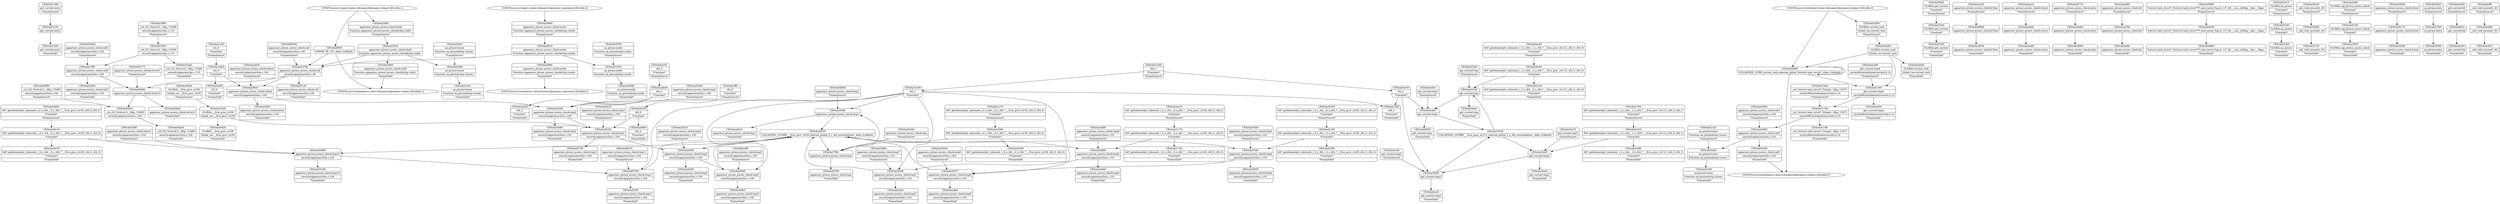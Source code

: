 digraph {
	CE0x4a51230 [shape=record,shape=Mrecord,label="{CE0x4a51230|get_current:entry}"]
	CE0x4a63c20 [shape=record,shape=Mrecord,label="{CE0x4a63c20|i64*_getelementptr_inbounds_(_2_x_i64_,_2_x_i64_*___llvm_gcov_ctr112,_i64_0,_i64_0)|*Constant*|*SummSink*}"]
	CE0x4a4ca90 [shape=record,shape=Mrecord,label="{CE0x4a4ca90|get_current:tmp4|./arch/x86/include/asm/current.h,14|*SummSource*}"]
	CE0x4a355b0 [shape=record,shape=Mrecord,label="{CE0x4a355b0|apparmor_ptrace_access_check:tmp8|security/apparmor/lsm.c,103|*SummSource*}"]
	CE0x4a280e0 [shape=record,shape=Mrecord,label="{CE0x4a280e0|apparmor_ptrace_access_check:tobool|security/apparmor/lsm.c,100}"]
	CE0x4a4cc50 [shape=record,shape=Mrecord,label="{CE0x4a4cc50|get_current:tmp3|*SummSource*}"]
	CE0x4a56880 [shape=record,shape=Mrecord,label="{CE0x4a56880|_ret_i32_%retval.0,_!dbg_!15480|security/apparmor/lsm.c,104|*SummSource*}"]
	CE0x4a5d360 [shape=record,shape=Mrecord,label="{CE0x4a5d360|GLOBAL:current_task|Global_var:current_task|*SummSource*}"]
	CE0x4a43450 [shape=record,shape=Mrecord,label="{CE0x4a43450|GLOBAL:get_current|*Constant*}"]
	CE0x4a53550 [shape=record,shape=Mrecord,label="{CE0x4a53550|aa_ptrace:mode|Function::aa_ptrace&Arg::mode::|*SummSource*}"]
	CE0x4a2ce20 [shape=record,shape=Mrecord,label="{CE0x4a2ce20|apparmor_ptrace_access_check:if.then|*SummSource*}"]
	CE0x4a2a9a0 [shape=record,shape=Mrecord,label="{CE0x4a2a9a0|apparmor_ptrace_access_check:return}"]
	"CONST[source:1(input),value:2(dynamic)][purpose:{object}][SrcIdx:1]"
	CE0x4a29090 [shape=record,shape=Mrecord,label="{CE0x4a29090|apparmor_ptrace_access_check:entry|*SummSink*}"]
	CE0x4a2afd0 [shape=record,shape=Mrecord,label="{CE0x4a2afd0|apparmor_ptrace_access_check:bb|*SummSink*}"]
	CE0x4a25dc0 [shape=record,shape=Mrecord,label="{CE0x4a25dc0|apparmor_ptrace_access_check:child|Function::apparmor_ptrace_access_check&Arg::child::}"]
	"CONST[source:0(mediator),value:0(static)][purpose:{operation}][SnkIdx:2]"
	CE0x4a5d550 [shape=record,shape=Mrecord,label="{CE0x4a5d550|%struct.task_struct*_(%struct.task_struct**)*_asm_movq_%gs:$_1:P_,$0_,_r,im,_dirflag_,_fpsr_,_flags_}"]
	"CONST[source:0(mediator),value:2(dynamic)][purpose:{subject}][SnkIdx:0]"
	CE0x4a525b0 [shape=record,shape=Mrecord,label="{CE0x4a525b0|GLOBAL:aa_ptrace|*Constant*|*SummSink*}"]
	CE0x4a2d310 [shape=record,shape=Mrecord,label="{CE0x4a2d310|apparmor_ptrace_access_check:tmp3|security/apparmor/lsm.c,100|*SummSource*}"]
	CE0x4a30a80 [shape=record,shape=Mrecord,label="{CE0x4a30a80|_call_void_mcount()_#2}"]
	CE0x4a515e0 [shape=record,shape=Mrecord,label="{CE0x4a515e0|_ret_%struct.task_struct*_%tmp4,_!dbg_!15471|./arch/x86/include/asm/current.h,14|*SummSource*}"]
	CE0x4a42200 [shape=record,shape=Mrecord,label="{CE0x4a42200|i64*_getelementptr_inbounds_(_6_x_i64_,_6_x_i64_*___llvm_gcov_ctr39,_i64_0,_i64_4)|*Constant*|*SummSource*}"]
	CE0x4a30af0 [shape=record,shape=Mrecord,label="{CE0x4a30af0|apparmor_ptrace_access_check:tmp1}"]
	CE0x4a28020 [shape=record,shape=Mrecord,label="{CE0x4a28020|COLLAPSED:_GCMRE___llvm_gcov_ctr39_internal_global_6_x_i64_zeroinitializer:_elem_0:default:}"]
	CE0x4a2cff0 [shape=record,shape=Mrecord,label="{CE0x4a2cff0|i64_0|*Constant*|*SummSource*}"]
	CE0x4a55080 [shape=record,shape=Mrecord,label="{CE0x4a55080|apparmor_ptrace_access_check:tmp10|security/apparmor/lsm.c,104}"]
	CE0x4a5c790 [shape=record,shape=Mrecord,label="{CE0x4a5c790|i64*_getelementptr_inbounds_(_2_x_i64_,_2_x_i64_*___llvm_gcov_ctr112,_i64_0,_i64_1)|*Constant*|*SummSource*}"]
	CE0x4a53c10 [shape=record,shape=Mrecord,label="{CE0x4a53c10|i64*_getelementptr_inbounds_(_6_x_i64_,_6_x_i64_*___llvm_gcov_ctr39,_i64_0,_i64_5)|*Constant*}"]
	CE0x4a301b0 [shape=record,shape=Mrecord,label="{CE0x4a301b0|GLOBAL:cap_ptrace_access_check|*Constant*}"]
	CE0x4a32240 [shape=record,shape=Mrecord,label="{CE0x4a32240|get_current:tmp}"]
	CE0x4a2ec50 [shape=record,shape=Mrecord,label="{CE0x4a2ec50|i64_2|*Constant*|*SummSource*}"]
	CE0x4a52d60 [shape=record,shape=Mrecord,label="{CE0x4a52d60|aa_ptrace:tracee|Function::aa_ptrace&Arg::tracee::}"]
	CE0x4a52210 [shape=record,shape=Mrecord,label="{CE0x4a52210|GLOBAL:aa_ptrace|*Constant*|*SummSource*}"]
	CE0x4a4acd0 [shape=record,shape=Mrecord,label="{CE0x4a4acd0|i64*_getelementptr_inbounds_(_2_x_i64_,_2_x_i64_*___llvm_gcov_ctr112,_i64_0,_i64_0)|*Constant*|*SummSource*}"]
	CE0x4a5d030 [shape=record,shape=Mrecord,label="{CE0x4a5d030|get_current:tmp1|*SummSink*}"]
	"CONST[source:1(input),value:2(dynamic)][purpose:{operation}][SrcIdx:2]"
	CE0x4a2c8b0 [shape=record,shape=Mrecord,label="{CE0x4a2c8b0|i32_0|*Constant*}"]
	CE0x4a29ab0 [shape=record,shape=Mrecord,label="{CE0x4a29ab0|apparmor_ptrace_access_check:entry}"]
	CE0x4a2d0d0 [shape=record,shape=Mrecord,label="{CE0x4a2d0d0|apparmor_ptrace_access_check:tmp4|security/apparmor/lsm.c,100}"]
	CE0x4a31c70 [shape=record,shape=Mrecord,label="{CE0x4a31c70|i64*_getelementptr_inbounds_(_6_x_i64_,_6_x_i64_*___llvm_gcov_ctr39,_i64_0,_i64_0)|*Constant*|*SummSource*}"]
	CE0x4a54bd0 [shape=record,shape=Mrecord,label="{CE0x4a54bd0|i64*_getelementptr_inbounds_(_6_x_i64_,_6_x_i64_*___llvm_gcov_ctr39,_i64_0,_i64_5)|*Constant*|*SummSource*}"]
	CE0x4998c60 [shape=record,shape=Mrecord,label="{CE0x4998c60|apparmor_ptrace_access_check:call|security/apparmor/lsm.c,99|*SummSource*}"]
	CE0x4a5d9d0 [shape=record,shape=Mrecord,label="{CE0x4a5d9d0|COLLAPSED:_GCRE_current_task_external_global_%struct.task_struct*:_elem_0:default:}"]
	CE0x4a5d2b0 [shape=record,shape=Mrecord,label="{CE0x4a5d2b0|GLOBAL:current_task|Global_var:current_task}"]
	CE0x4a43060 [shape=record,shape=Mrecord,label="{CE0x4a43060|apparmor_ptrace_access_check:call1|security/apparmor/lsm.c,103}"]
	CE0x4a56810 [shape=record,shape=Mrecord,label="{CE0x4a56810|_ret_i32_%retval.0,_!dbg_!15480|security/apparmor/lsm.c,104}"]
	CE0x4a50f20 [shape=record,shape=Mrecord,label="{CE0x4a50f20|GLOBAL:get_current|*Constant*|*SummSource*}"]
	CE0x4a4cb00 [shape=record,shape=Mrecord,label="{CE0x4a4cb00|get_current:tmp4|./arch/x86/include/asm/current.h,14|*SummSink*}"]
	CE0x4a514d0 [shape=record,shape=Mrecord,label="{CE0x4a514d0|get_current:entry|*SummSink*}"]
	CE0x4a2f880 [shape=record,shape=Mrecord,label="{CE0x4a2f880|apparmor_ptrace_access_check:mode|Function::apparmor_ptrace_access_check&Arg::mode::|*SummSink*}"]
	CE0x4a56a40 [shape=record,shape=Mrecord,label="{CE0x4a56a40|_ret_i32_%retval.0,_!dbg_!15480|security/apparmor/lsm.c,104|*SummSink*}"]
	CE0x4a52a50 [shape=record,shape=Mrecord,label="{CE0x4a52a50|aa_ptrace:tracer|Function::aa_ptrace&Arg::tracer::}"]
	CE0x4a304a0 [shape=record,shape=Mrecord,label="{CE0x4a304a0|GLOBAL:__llvm_gcov_ctr39|Global_var:__llvm_gcov_ctr39|*SummSource*}"]
	CE0x4a30fb0 [shape=record,shape=Mrecord,label="{CE0x4a30fb0|apparmor_ptrace_access_check:tmp5|security/apparmor/lsm.c,100|*SummSink*}"]
	CE0x4a2d1b0 [shape=record,shape=Mrecord,label="{CE0x4a2d1b0|apparmor_ptrace_access_check:tmp3|security/apparmor/lsm.c,100}"]
	CE0x4a5d6f0 [shape=record,shape=Mrecord,label="{CE0x4a5d6f0|%struct.task_struct*_(%struct.task_struct**)*_asm_movq_%gs:$_1:P_,$0_,_r,im,_dirflag_,_fpsr_,_flags_|*SummSource*}"]
	CE0x4a29280 [shape=record,shape=Mrecord,label="{CE0x4a29280|apparmor_ptrace_access_check:if.end|*SummSink*}"]
	"CONST[source:2(external),value:2(dynamic)][purpose:{subject}][SrcIdx:3]"
	"CONST[source:0(mediator),value:2(dynamic)][purpose:{object}][SnkIdx:1]"
	CE0x4a4ccc0 [shape=record,shape=Mrecord,label="{CE0x4a4ccc0|get_current:tmp3|*SummSink*}"]
	CE0x4a31700 [shape=record,shape=Mrecord,label="{CE0x4a31700|i64*_getelementptr_inbounds_(_6_x_i64_,_6_x_i64_*___llvm_gcov_ctr39,_i64_0,_i64_3)|*Constant*|*SummSink*}"]
	CE0x4a33ae0 [shape=record,shape=Mrecord,label="{CE0x4a33ae0|get_current:tmp2|*SummSink*}"]
	CE0x4a33bd0 [shape=record,shape=Mrecord,label="{CE0x4a33bd0|get_current:tmp3}"]
	CE0x4a43290 [shape=record,shape=Mrecord,label="{CE0x4a43290|apparmor_ptrace_access_check:call1|security/apparmor/lsm.c,103|*SummSink*}"]
	CE0x4a54e70 [shape=record,shape=Mrecord,label="{CE0x4a54e70|i64*_getelementptr_inbounds_(_6_x_i64_,_6_x_i64_*___llvm_gcov_ctr39,_i64_0,_i64_5)|*Constant*|*SummSink*}"]
	CE0x4a55760 [shape=record,shape=Mrecord,label="{CE0x4a55760|apparmor_ptrace_access_check:tmp11|security/apparmor/lsm.c,104}"]
	CE0x4a561f0 [shape=record,shape=Mrecord,label="{CE0x4a561f0|apparmor_ptrace_access_check:tmp11|security/apparmor/lsm.c,104|*SummSink*}"]
	CE0x4a53820 [shape=record,shape=Mrecord,label="{CE0x4a53820|_ret_i32_%error.0,_!dbg_!15485|security/apparmor/ipc.c,110}"]
	CE0x4a5ebe0 [shape=record,shape=Mrecord,label="{CE0x4a5ebe0|get_current:tmp|*SummSink*}"]
	CE0x4a32fd0 [shape=record,shape=Mrecord,label="{CE0x4a32fd0|GLOBAL:cap_ptrace_access_check|*Constant*|*SummSource*}"]
	CE0x4a31b60 [shape=record,shape=Mrecord,label="{CE0x4a31b60|i64*_getelementptr_inbounds_(_6_x_i64_,_6_x_i64_*___llvm_gcov_ctr39,_i64_0,_i64_0)|*Constant*}"]
	CE0x4a33580 [shape=record,shape=Mrecord,label="{CE0x4a33580|apparmor_ptrace_access_check:tmp2|security/apparmor/lsm.c,100|*SummSink*}"]
	CE0x4a517d0 [shape=record,shape=Mrecord,label="{CE0x4a517d0|_ret_%struct.task_struct*_%tmp4,_!dbg_!15471|./arch/x86/include/asm/current.h,14}"]
	CE0x4a25f00 [shape=record,shape=Mrecord,label="{CE0x4a25f00|apparmor_ptrace_access_check:child|Function::apparmor_ptrace_access_check&Arg::child::|*SummSource*}"]
	CE0x4a53980 [shape=record,shape=Mrecord,label="{CE0x4a53980|_ret_i32_%error.0,_!dbg_!15485|security/apparmor/ipc.c,110|*SummSource*}"]
	CE0x4a2cbb0 [shape=record,shape=Mrecord,label="{CE0x4a2cbb0|apparmor_ptrace_access_check:tobool|security/apparmor/lsm.c,100|*SummSink*}"]
	CE0x4a52990 [shape=record,shape=Mrecord,label="{CE0x4a52990|aa_ptrace:entry|*SummSink*}"]
	CE0x4a25860 [shape=record,shape=Mrecord,label="{CE0x4a25860|apparmor_ptrace_access_check:tmp7|security/apparmor/lsm.c,101|*SummSource*}"]
	CE0x4a2aa80 [shape=record,shape=Mrecord,label="{CE0x4a2aa80|apparmor_ptrace_access_check:return|*SummSink*}"]
	CE0x4a4df10 [shape=record,shape=Mrecord,label="{CE0x4a4df10|get_current:bb}"]
	CE0x4a53ae0 [shape=record,shape=Mrecord,label="{CE0x4a53ae0|_ret_i32_%error.0,_!dbg_!15485|security/apparmor/ipc.c,110|*SummSink*}"]
	CE0x4a4c760 [shape=record,shape=Mrecord,label="{CE0x4a4c760|get_current:tmp4|./arch/x86/include/asm/current.h,14}"]
	CE0x4a520b0 [shape=record,shape=Mrecord,label="{CE0x4a520b0|apparmor_ptrace_access_check:call2|security/apparmor/lsm.c,103|*SummSource*}"]
	CE0x4a2d930 [shape=record,shape=Mrecord,label="{CE0x4a2d930|apparmor_ptrace_access_check:if.then|*SummSink*}"]
	CE0x4a56c00 [shape=record,shape=Mrecord,label="{CE0x4a56c00|i64*_getelementptr_inbounds_(_2_x_i64_,_2_x_i64_*___llvm_gcov_ctr112,_i64_0,_i64_0)|*Constant*}"]
	CE0x4a30ce0 [shape=record,shape=Mrecord,label="{CE0x4a30ce0|_call_void_mcount()_#2|*SummSource*}"]
	CE0x4a33720 [shape=record,shape=Mrecord,label="{CE0x4a33720|_call_void_mcount()_#2|*SummSink*}"]
	CE0x4a2ca90 [shape=record,shape=Mrecord,label="{CE0x4a2ca90|i32_0|*Constant*|*SummSink*}"]
	CE0x4a27fb0 [shape=record,shape=Mrecord,label="{CE0x4a27fb0|apparmor_ptrace_access_check:tmp}"]
	CE0x4a52fe0 [shape=record,shape=Mrecord,label="{CE0x4a52fe0|aa_ptrace:tracee|Function::aa_ptrace&Arg::tracee::|*SummSource*}"]
	CE0x4a54640 [shape=record,shape=Mrecord,label="{CE0x4a54640|apparmor_ptrace_access_check:retval.0}"]
	CE0x4a2d060 [shape=record,shape=Mrecord,label="{CE0x4a2d060|i64_0|*Constant*|*SummSink*}"]
	CE0x4a2ca20 [shape=record,shape=Mrecord,label="{CE0x4a2ca20|i32_0|*Constant*|*SummSource*}"]
	CE0x4a2ed20 [shape=record,shape=Mrecord,label="{CE0x4a2ed20|i64_2|*Constant*|*SummSink*}"]
	CE0x4a5cdc0 [shape=record,shape=Mrecord,label="{CE0x4a5cdc0|get_current:tmp1}"]
	CE0x4a25fb0 [shape=record,shape=Mrecord,label="{CE0x4a25fb0|apparmor_ptrace_access_check:child|Function::apparmor_ptrace_access_check&Arg::child::|*SummSink*}"]
	CE0x4a30e80 [shape=record,shape=Mrecord,label="{CE0x4a30e80|apparmor_ptrace_access_check:tmp4|security/apparmor/lsm.c,100|*SummSink*}"]
	CE0x4a40340 [shape=record,shape=Mrecord,label="{CE0x4a40340|apparmor_ptrace_access_check:tmp|*SummSource*}"]
	CE0x4a2e510 [shape=record,shape=Mrecord,label="{CE0x4a2e510|apparmor_ptrace_access_check:tmp4|security/apparmor/lsm.c,100|*SummSource*}"]
	CE0x4a2f610 [shape=record,shape=Mrecord,label="{CE0x4a2f610|apparmor_ptrace_access_check:mode|Function::apparmor_ptrace_access_check&Arg::mode::}"]
	CE0x4a52280 [shape=record,shape=Mrecord,label="{CE0x4a52280|GLOBAL:aa_ptrace|*Constant*}"]
	CE0x4a55160 [shape=record,shape=Mrecord,label="{CE0x4a55160|apparmor_ptrace_access_check:tmp10|security/apparmor/lsm.c,104|*SummSink*}"]
	CE0x4a37b30 [shape=record,shape=Mrecord,label="{CE0x4a37b30|COLLAPSED:_GCMRE___llvm_gcov_ctr112_internal_global_2_x_i64_zeroinitializer:_elem_0:default:}"]
	CE0x4a2d760 [shape=record,shape=Mrecord,label="{CE0x4a2d760|apparmor_ptrace_access_check:tmp|*SummSink*}"]
	CE0x4a52760 [shape=record,shape=Mrecord,label="{CE0x4a52760|aa_ptrace:entry}"]
	CE0x4a4e040 [shape=record,shape=Mrecord,label="{CE0x4a4e040|get_current:bb|*SummSource*}"]
	CE0x4a54770 [shape=record,shape=Mrecord,label="{CE0x4a54770|apparmor_ptrace_access_check:retval.0|*SummSource*}"]
	CE0x4a26880 [shape=record,shape=Mrecord,label="{CE0x4a26880|apparmor_ptrace_access_check:if.then}"]
	CE0x4a256d0 [shape=record,shape=Mrecord,label="{CE0x4a256d0|apparmor_ptrace_access_check:tmp7|security/apparmor/lsm.c,101}"]
	CE0x4a35970 [shape=record,shape=Mrecord,label="{CE0x4a35970|apparmor_ptrace_access_check:tmp9|security/apparmor/lsm.c,103}"]
	CE0x4a30620 [shape=record,shape=Mrecord,label="{CE0x4a30620|GLOBAL:__llvm_gcov_ctr39|Global_var:__llvm_gcov_ctr39|*SummSink*}"]
	CE0x4a2ddf0 [shape=record,shape=Mrecord,label="{CE0x4a2ddf0|apparmor_ptrace_access_check:tmp6|security/apparmor/lsm.c,101|*SummSource*}"]
	CE0x4a528c0 [shape=record,shape=Mrecord,label="{CE0x4a528c0|aa_ptrace:entry|*SummSource*}"]
	CE0x4a4cd80 [shape=record,shape=Mrecord,label="{CE0x4a4cd80|_call_void_mcount()_#2}"]
	CE0x4a25a20 [shape=record,shape=Mrecord,label="{CE0x4a25a20|apparmor_ptrace_access_check:tmp7|security/apparmor/lsm.c,101|*SummSink*}"]
	CE0x4a2e630 [shape=record,shape=Mrecord,label="{CE0x4a2e630|apparmor_ptrace_access_check:tobool|security/apparmor/lsm.c,100|*SummSource*}"]
	CE0x4a25d30 [shape=record,shape=Mrecord,label="{CE0x4a25d30|GLOBAL:cap_ptrace_access_check|*Constant*|*SummSink*}"]
	CE0x4a51c80 [shape=record,shape=Mrecord,label="{CE0x4a51c80|_ret_%struct.task_struct*_%tmp4,_!dbg_!15471|./arch/x86/include/asm/current.h,14|*SummSink*}"]
	CE0x4a2dd80 [shape=record,shape=Mrecord,label="{CE0x4a2dd80|apparmor_ptrace_access_check:tmp6|security/apparmor/lsm.c,101}"]
	CE0x4a31340 [shape=record,shape=Mrecord,label="{CE0x4a31340|GLOBAL:__llvm_gcov_ctr39|Global_var:__llvm_gcov_ctr39}"]
	CE0x4a2de60 [shape=record,shape=Mrecord,label="{CE0x4a2de60|apparmor_ptrace_access_check:tmp6|security/apparmor/lsm.c,101|*SummSink*}"]
	CE0x4a35620 [shape=record,shape=Mrecord,label="{CE0x4a35620|apparmor_ptrace_access_check:tmp8|security/apparmor/lsm.c,103|*SummSink*}"]
	CE0x4a5cfc0 [shape=record,shape=Mrecord,label="{CE0x4a5cfc0|get_current:tmp1|*SummSource*}"]
	CE0x4a5d960 [shape=record,shape=Mrecord,label="{CE0x4a5d960|%struct.task_struct*_(%struct.task_struct**)*_asm_movq_%gs:$_1:P_,$0_,_r,im,_dirflag_,_fpsr_,_flags_|*SummSink*}"]
	CE0x4a2b300 [shape=record,shape=Mrecord,label="{CE0x4a2b300|apparmor_ptrace_access_check:tmp2|security/apparmor/lsm.c,100|*SummSource*}"]
	CE0x4a26170 [shape=record,shape=Mrecord,label="{CE0x4a26170|apparmor_ptrace_access_check:if.end}"]
	CE0x4a42580 [shape=record,shape=Mrecord,label="{CE0x4a42580|i64*_getelementptr_inbounds_(_6_x_i64_,_6_x_i64_*___llvm_gcov_ctr39,_i64_0,_i64_4)|*Constant*|*SummSink*}"]
	CE0x4a4e200 [shape=record,shape=Mrecord,label="{CE0x4a4e200|get_current:bb|*SummSink*}"]
	CE0x4a5ec50 [shape=record,shape=Mrecord,label="{CE0x4a5ec50|i64_1|*Constant*}"]
	CE0x4a33790 [shape=record,shape=Mrecord,label="{CE0x4a33790|apparmor_ptrace_access_check:call|security/apparmor/lsm.c,99}"]
	CE0x4a2ebe0 [shape=record,shape=Mrecord,label="{CE0x4a2ebe0|i64_2|*Constant*}"]
	CE0x4a2b290 [shape=record,shape=Mrecord,label="{CE0x4a2b290|apparmor_ptrace_access_check:tmp2|security/apparmor/lsm.c,100}"]
	CE0x48a18f0 [shape=record,shape=Mrecord,label="{CE0x48a18f0|apparmor_ptrace_access_check:tmp5|security/apparmor/lsm.c,100|*SummSource*}"]
	CE0x4a2d410 [shape=record,shape=Mrecord,label="{CE0x4a2d410|apparmor_ptrace_access_check:tmp1|*SummSink*}"]
	CE0x4a35540 [shape=record,shape=Mrecord,label="{CE0x4a35540|apparmor_ptrace_access_check:tmp8|security/apparmor/lsm.c,103}"]
	CE0x4a42190 [shape=record,shape=Mrecord,label="{CE0x4a42190|i64*_getelementptr_inbounds_(_6_x_i64_,_6_x_i64_*___llvm_gcov_ctr39,_i64_0,_i64_4)|*Constant*}"]
	CE0x4a28770 [shape=record,shape=Mrecord,label="{CE0x4a28770|apparmor_ptrace_access_check:entry|*SummSource*}"]
	CE0x4a52040 [shape=record,shape=Mrecord,label="{CE0x4a52040|apparmor_ptrace_access_check:call2|security/apparmor/lsm.c,103|*SummSink*}"]
	CE0x4a322b0 [shape=record,shape=Mrecord,label="{CE0x4a322b0|get_current:tmp|*SummSource*}"]
	CE0x4a51390 [shape=record,shape=Mrecord,label="{CE0x4a51390|get_current:entry|*SummSource*}"]
	CE0x4a4c6c0 [shape=record,shape=Mrecord,label="{CE0x4a4c6c0|_call_void_mcount()_#2|*SummSink*}"]
	CE0x4a30120 [shape=record,shape=Mrecord,label="{CE0x4a30120|apparmor_ptrace_access_check:call|security/apparmor/lsm.c,99|*SummSink*}"]
	CE0x4a2f500 [shape=record,shape=Mrecord,label="{CE0x4a2f500|VOIDTB_TE:_CE:_elem_0:default:}"]
	CE0x4a550f0 [shape=record,shape=Mrecord,label="{CE0x4a550f0|apparmor_ptrace_access_check:tmp10|security/apparmor/lsm.c,104|*SummSource*}"]
	CE0x4a2a760 [shape=record,shape=Mrecord,label="{CE0x4a2a760|apparmor_ptrace_access_check:bb}"]
	CE0x4a531a0 [shape=record,shape=Mrecord,label="{CE0x4a531a0|aa_ptrace:tracee|Function::aa_ptrace&Arg::tracee::|*SummSink*}"]
	CE0x4a56070 [shape=record,shape=Mrecord,label="{CE0x4a56070|apparmor_ptrace_access_check:tmp11|security/apparmor/lsm.c,104|*SummSource*}"]
	CE0x4a53340 [shape=record,shape=Mrecord,label="{CE0x4a53340|aa_ptrace:mode|Function::aa_ptrace&Arg::mode::}"]
	CE0x4a53680 [shape=record,shape=Mrecord,label="{CE0x4a53680|aa_ptrace:mode|Function::aa_ptrace&Arg::mode::|*SummSink*}"]
	CE0x4a2af60 [shape=record,shape=Mrecord,label="{CE0x4a2af60|apparmor_ptrace_access_check:bb|*SummSource*}"]
	CE0x4a31170 [shape=record,shape=Mrecord,label="{CE0x4a31170|i64*_getelementptr_inbounds_(_6_x_i64_,_6_x_i64_*___llvm_gcov_ctr39,_i64_0,_i64_3)|*Constant*}"]
	CE0x4a51f90 [shape=record,shape=Mrecord,label="{CE0x4a51f90|apparmor_ptrace_access_check:call2|security/apparmor/lsm.c,103}"]
	CE0x4a430d0 [shape=record,shape=Mrecord,label="{CE0x4a430d0|apparmor_ptrace_access_check:call1|security/apparmor/lsm.c,103|*SummSource*}"]
	CE0x4a51050 [shape=record,shape=Mrecord,label="{CE0x4a51050|GLOBAL:get_current|*Constant*|*SummSink*}"]
	CE0x4a428e0 [shape=record,shape=Mrecord,label="{CE0x4a428e0|apparmor_ptrace_access_check:tmp9|security/apparmor/lsm.c,103|*SummSink*}"]
	CE0x4a2e330 [shape=record,shape=Mrecord,label="{CE0x4a2e330|i64_0|*Constant*}"]
	CE0x4a52c90 [shape=record,shape=Mrecord,label="{CE0x4a52c90|aa_ptrace:tracer|Function::aa_ptrace&Arg::tracer::|*SummSink*}"]
	CE0x4a2f680 [shape=record,shape=Mrecord,label="{CE0x4a2f680|apparmor_ptrace_access_check:mode|Function::apparmor_ptrace_access_check&Arg::mode::|*SummSource*}"]
	CE0x4a30b60 [shape=record,shape=Mrecord,label="{CE0x4a30b60|apparmor_ptrace_access_check:tmp1|*SummSource*}"]
	CE0x4a4cff0 [shape=record,shape=Mrecord,label="{CE0x4a4cff0|_call_void_mcount()_#2|*SummSource*}"]
	CE0x4a31e40 [shape=record,shape=Mrecord,label="{CE0x4a31e40|i64_1|*Constant*}"]
	CE0x4a33a70 [shape=record,shape=Mrecord,label="{CE0x4a33a70|get_current:tmp2|*SummSource*}"]
	CE0x4a295d0 [shape=record,shape=Mrecord,label="{CE0x4a295d0|apparmor_ptrace_access_check:if.end|*SummSource*}"]
	CE0x4a31f20 [shape=record,shape=Mrecord,label="{CE0x4a31f20|i64_1|*Constant*|*SummSink*}"]
	CE0x4a5c980 [shape=record,shape=Mrecord,label="{CE0x4a5c980|i64*_getelementptr_inbounds_(_2_x_i64_,_2_x_i64_*___llvm_gcov_ctr112,_i64_0,_i64_1)|*Constant*|*SummSink*}"]
	CE0x4a2ea10 [shape=record,shape=Mrecord,label="{CE0x4a2ea10|i64*_getelementptr_inbounds_(_6_x_i64_,_6_x_i64_*___llvm_gcov_ctr39,_i64_0,_i64_3)|*Constant*|*SummSource*}"]
	CE0x4a43790 [shape=record,shape=Mrecord,label="{CE0x4a43790|apparmor_ptrace_access_check:tmp3|security/apparmor/lsm.c,100|*SummSink*}"]
	CE0x4a33a00 [shape=record,shape=Mrecord,label="{CE0x4a33a00|get_current:tmp2}"]
	CE0x4a32e80 [shape=record,shape=Mrecord,label="{CE0x4a32e80|i64*_getelementptr_inbounds_(_6_x_i64_,_6_x_i64_*___llvm_gcov_ctr39,_i64_0,_i64_0)|*Constant*|*SummSink*}"]
	CE0x4a31eb0 [shape=record,shape=Mrecord,label="{CE0x4a31eb0|i64_1|*Constant*|*SummSource*}"]
	CE0x4a5ce30 [shape=record,shape=Mrecord,label="{CE0x4a5ce30|i64*_getelementptr_inbounds_(_2_x_i64_,_2_x_i64_*___llvm_gcov_ctr112,_i64_0,_i64_1)|*Constant*}"]
	CE0x4a5d440 [shape=record,shape=Mrecord,label="{CE0x4a5d440|GLOBAL:current_task|Global_var:current_task|*SummSink*}"]
	CE0x4a35b00 [shape=record,shape=Mrecord,label="{CE0x4a35b00|apparmor_ptrace_access_check:tmp9|security/apparmor/lsm.c,103|*SummSource*}"]
	CE0x4a2aa10 [shape=record,shape=Mrecord,label="{CE0x4a2aa10|apparmor_ptrace_access_check:return|*SummSource*}"]
	CE0x4a52c20 [shape=record,shape=Mrecord,label="{CE0x4a52c20|aa_ptrace:tracer|Function::aa_ptrace&Arg::tracer::|*SummSource*}"]
	CE0x4a548e0 [shape=record,shape=Mrecord,label="{CE0x4a548e0|apparmor_ptrace_access_check:retval.0|*SummSink*}"]
	CE0x4a28460 [shape=record,shape=Mrecord,label="{CE0x4a28460|apparmor_ptrace_access_check:tmp5|security/apparmor/lsm.c,100}"]
	CE0x4a2f680 -> CE0x4a2f610
	CE0x4a42190 -> CE0x4a42580
	CE0x4a33bd0 -> CE0x4a37b30
	CE0x4a28020 -> CE0x4a2d0d0
	CE0x4a301b0 -> CE0x4a25d30
	CE0x4a31e40 -> CE0x4a2b290
	CE0x4a53820 -> CE0x4a51f90
	CE0x4a31e40 -> CE0x4a55760
	CE0x4a31eb0 -> CE0x4a31e40
	CE0x4a37b30 -> CE0x4a33a00
	CE0x4a28020 -> CE0x4a35540
	CE0x4a4ca90 -> CE0x4a4c760
	CE0x4a55080 -> CE0x4a55160
	CE0x4a52280 -> CE0x4a525b0
	CE0x4a28020 -> CE0x4a2dd80
	CE0x4a2d1b0 -> CE0x4a43790
	CE0x4a355b0 -> CE0x4a35540
	CE0x4a31e40 -> CE0x4a31f20
	CE0x4a35970 -> CE0x4a428e0
	CE0x4a54640 -> CE0x4a548e0
	CE0x4a31b60 -> CE0x4a32e80
	CE0x4a520b0 -> CE0x4a51f90
	CE0x4a25860 -> CE0x4a256d0
	CE0x4a28460 -> CE0x4a30fb0
	CE0x4a31170 -> CE0x4a2dd80
	CE0x4a52210 -> CE0x4a52280
	CE0x4a29ab0 -> CE0x4a29090
	CE0x4a26170 -> CE0x4a29280
	CE0x4a4cd80 -> CE0x4a4c6c0
	"CONST[source:1(input),value:2(dynamic)][purpose:{object}][SrcIdx:1]" -> CE0x4a2f500
	CE0x4a30ce0 -> CE0x4a30a80
	CE0x4a27fb0 -> CE0x4a2d760
	CE0x4a256d0 -> CE0x4a25a20
	CE0x4a280e0 -> CE0x4a2b290
	CE0x4a54bd0 -> CE0x4a53c10
	CE0x4a5d550 -> CE0x4a5d960
	CE0x4a2d1b0 -> CE0x4a2d0d0
	"CONST[source:1(input),value:2(dynamic)][purpose:{object}][SrcIdx:1]" -> CE0x4a25f00
	CE0x4a2ddf0 -> CE0x4a2dd80
	CE0x4a2a9a0 -> CE0x4a2aa80
	CE0x4a30af0 -> CE0x4a28020
	CE0x4a5ec50 -> CE0x4a31f20
	CE0x4a25fb0 -> "CONST[source:0(mediator),value:2(dynamic)][purpose:{object}][SnkIdx:1]"
	CE0x4a56c00 -> CE0x4a32240
	CE0x4a2f500 -> "CONST[source:0(mediator),value:2(dynamic)][purpose:{object}][SnkIdx:1]"
	CE0x4a26880 -> CE0x4a2d930
	CE0x4a2aa10 -> CE0x4a2a9a0
	CE0x4a32fd0 -> CE0x4a301b0
	CE0x4a2f610 -> CE0x4a33790
	CE0x4a56880 -> CE0x4a56810
	CE0x4a5ec50 -> CE0x4a33bd0
	CE0x4a54640 -> CE0x4a56810
	CE0x4a5d9d0 -> "CONST[source:0(mediator),value:2(dynamic)][purpose:{subject}][SnkIdx:0]"
	CE0x4a35540 -> CE0x4a35970
	CE0x4a52a50 -> CE0x4a52c90
	CE0x4a5d6f0 -> CE0x4a5d550
	CE0x4a517d0 -> CE0x4a43060
	CE0x4a55080 -> CE0x4a55760
	CE0x4a2f610 -> CE0x4a2f880
	CE0x4a25dc0 -> CE0x4a33790
	CE0x4a33a00 -> CE0x4a33ae0
	CE0x4a5ce30 -> CE0x4a33a00
	CE0x4a5cdc0 -> CE0x4a5d030
	"CONST[source:2(external),value:2(dynamic)][purpose:{subject}][SrcIdx:3]" -> CE0x4a5d9d0
	CE0x4a51f90 -> CE0x4a52040
	CE0x4a550f0 -> CE0x4a55080
	CE0x4a30a80 -> CE0x4a33720
	CE0x4a51230 -> CE0x4a514d0
	CE0x4a25dc0 -> CE0x4a25fb0
	CE0x4a33790 -> CE0x4a54640
	CE0x4a33790 -> CE0x4a280e0
	CE0x4a31e40 -> CE0x4a30af0
	CE0x4a2d310 -> CE0x4a2d1b0
	CE0x48a18f0 -> CE0x4a28460
	CE0x4a52fe0 -> CE0x4a52d60
	CE0x4a56070 -> CE0x4a55760
	CE0x4a33bd0 -> CE0x4a4ccc0
	CE0x4a322b0 -> CE0x4a32240
	CE0x4a256d0 -> CE0x4a28020
	CE0x4a31b60 -> CE0x4a27fb0
	CE0x4a2f880 -> "CONST[source:0(mediator),value:0(static)][purpose:{operation}][SnkIdx:2]"
	CE0x4a4acd0 -> CE0x4a56c00
	CE0x4a51f90 -> CE0x4a54640
	CE0x4a55760 -> CE0x4a28020
	CE0x4a27fb0 -> CE0x4a30af0
	CE0x4a56c00 -> CE0x4a63c20
	CE0x4a4df10 -> CE0x4a4e200
	CE0x4a31c70 -> CE0x4a31b60
	CE0x4a28460 -> CE0x4a28020
	CE0x4a56810 -> CE0x4a56a40
	CE0x4a5ce30 -> CE0x4a5c980
	CE0x4a33790 -> CE0x4a30120
	CE0x4a50f20 -> CE0x4a43450
	CE0x4a2b300 -> CE0x4a2b290
	CE0x4a52c20 -> CE0x4a52a50
	CE0x4a28020 -> CE0x4a55080
	CE0x4a43060 -> CE0x4a43290
	CE0x4a2cff0 -> CE0x4a2e330
	CE0x4a33a70 -> CE0x4a33a00
	CE0x4a2dd80 -> CE0x4a256d0
	CE0x4a2ce20 -> CE0x4a26880
	CE0x4a51390 -> CE0x4a51230
	CE0x4a54770 -> CE0x4a54640
	CE0x4a295d0 -> CE0x4a26170
	CE0x4a52d60 -> CE0x4a531a0
	CE0x4a42200 -> CE0x4a42190
	CE0x4a55760 -> CE0x4a561f0
	CE0x4a35540 -> CE0x4a35620
	CE0x4a2e630 -> CE0x4a280e0
	CE0x4a2d0d0 -> CE0x4a28460
	CE0x4a53c10 -> CE0x4a54e70
	CE0x4a5d2b0 -> CE0x4a4c760
	CE0x4a2ea10 -> CE0x4a31170
	CE0x4a2a760 -> CE0x4a2afd0
	CE0x4a2ec50 -> CE0x4a2ebe0
	CE0x4a43450 -> CE0x4a51050
	CE0x4a53550 -> CE0x4a53340
	CE0x4a2ca20 -> CE0x4a2c8b0
	CE0x4a2c8b0 -> CE0x4a280e0
	CE0x4a2f610 -> CE0x4a53340
	CE0x4a5c790 -> CE0x4a5ce30
	CE0x4a5cdc0 -> CE0x4a37b30
	CE0x4a5d2b0 -> CE0x4a5d440
	CE0x4a30b60 -> CE0x4a30af0
	"CONST[source:1(input),value:2(dynamic)][purpose:{operation}][SrcIdx:2]" -> CE0x4a2f680
	CE0x4a2af60 -> CE0x4a2a760
	CE0x4a30af0 -> CE0x4a2d410
	CE0x4a430d0 -> CE0x4a43060
	CE0x4a517d0 -> CE0x4a51c80
	CE0x4a2b290 -> CE0x4a33580
	CE0x4a31170 -> CE0x4a31700
	CE0x4a2e330 -> CE0x4a2d060
	CE0x4a33a00 -> CE0x4a33bd0
	CE0x4a2d0d0 -> CE0x4a30e80
	CE0x4a4cff0 -> CE0x4a4cd80
	CE0x4a5d9d0 -> CE0x4a4c760
	CE0x4a31e40 -> CE0x4a28460
	CE0x4a35970 -> CE0x4a28020
	CE0x4a53340 -> CE0x4a53680
	CE0x4a35b00 -> CE0x4a35970
	"CONST[source:2(external),value:2(dynamic)][purpose:{subject}][SrcIdx:3]" -> CE0x4a5d360
	CE0x4a28020 -> CE0x4a27fb0
	CE0x4a40340 -> CE0x4a27fb0
	CE0x4a32240 -> CE0x4a5ebe0
	CE0x4a5d2b0 -> CE0x4a5d9d0
	CE0x4a31e40 -> CE0x4a35970
	CE0x4a52760 -> CE0x4a52990
	CE0x4a42190 -> CE0x4a35540
	CE0x4a2b290 -> CE0x4a2d1b0
	CE0x4a304a0 -> CE0x4a31340
	CE0x4a25f00 -> CE0x4a25dc0
	CE0x4a2f500 -> CE0x4a33790
	CE0x4a5ec50 -> CE0x4a5cdc0
	CE0x4a28770 -> CE0x4a29ab0
	CE0x4a4c760 -> CE0x4a4cb00
	CE0x4a5d9d0 -> CE0x4a5d9d0
	CE0x4a37b30 -> CE0x4a32240
	CE0x4a25dc0 -> CE0x4a52d60
	CE0x4a43290 -> "CONST[source:0(mediator),value:2(dynamic)][purpose:{subject}][SnkIdx:0]"
	CE0x4a32240 -> CE0x4a5cdc0
	CE0x4a43060 -> CE0x4a52a50
	CE0x4a280e0 -> CE0x4a2cbb0
	CE0x4a5d360 -> CE0x4a5d2b0
	CE0x4a4c760 -> CE0x4a517d0
	CE0x4a2dd80 -> CE0x4a2de60
	CE0x4a31eb0 -> CE0x4a5ec50
	CE0x4a31340 -> CE0x4a30620
	CE0x4a528c0 -> CE0x4a52760
	CE0x4a515e0 -> CE0x4a517d0
	CE0x4a53820 -> CE0x4a53ae0
	CE0x4a31340 -> CE0x4a2d1b0
	CE0x4a31e40 -> CE0x4a256d0
	CE0x4a4e040 -> CE0x4a4df10
	CE0x4a4cc50 -> CE0x4a33bd0
	CE0x4a2e330 -> CE0x4a2d1b0
	CE0x4a5cfc0 -> CE0x4a5cdc0
	CE0x4998c60 -> CE0x4a33790
	CE0x4a2c8b0 -> CE0x4a2ca90
	CE0x4a2ebe0 -> CE0x4a2ed20
	CE0x4a53980 -> CE0x4a53820
	CE0x4a2ebe0 -> CE0x4a2b290
	CE0x4a2e510 -> CE0x4a2d0d0
	CE0x4a53c10 -> CE0x4a55080
}